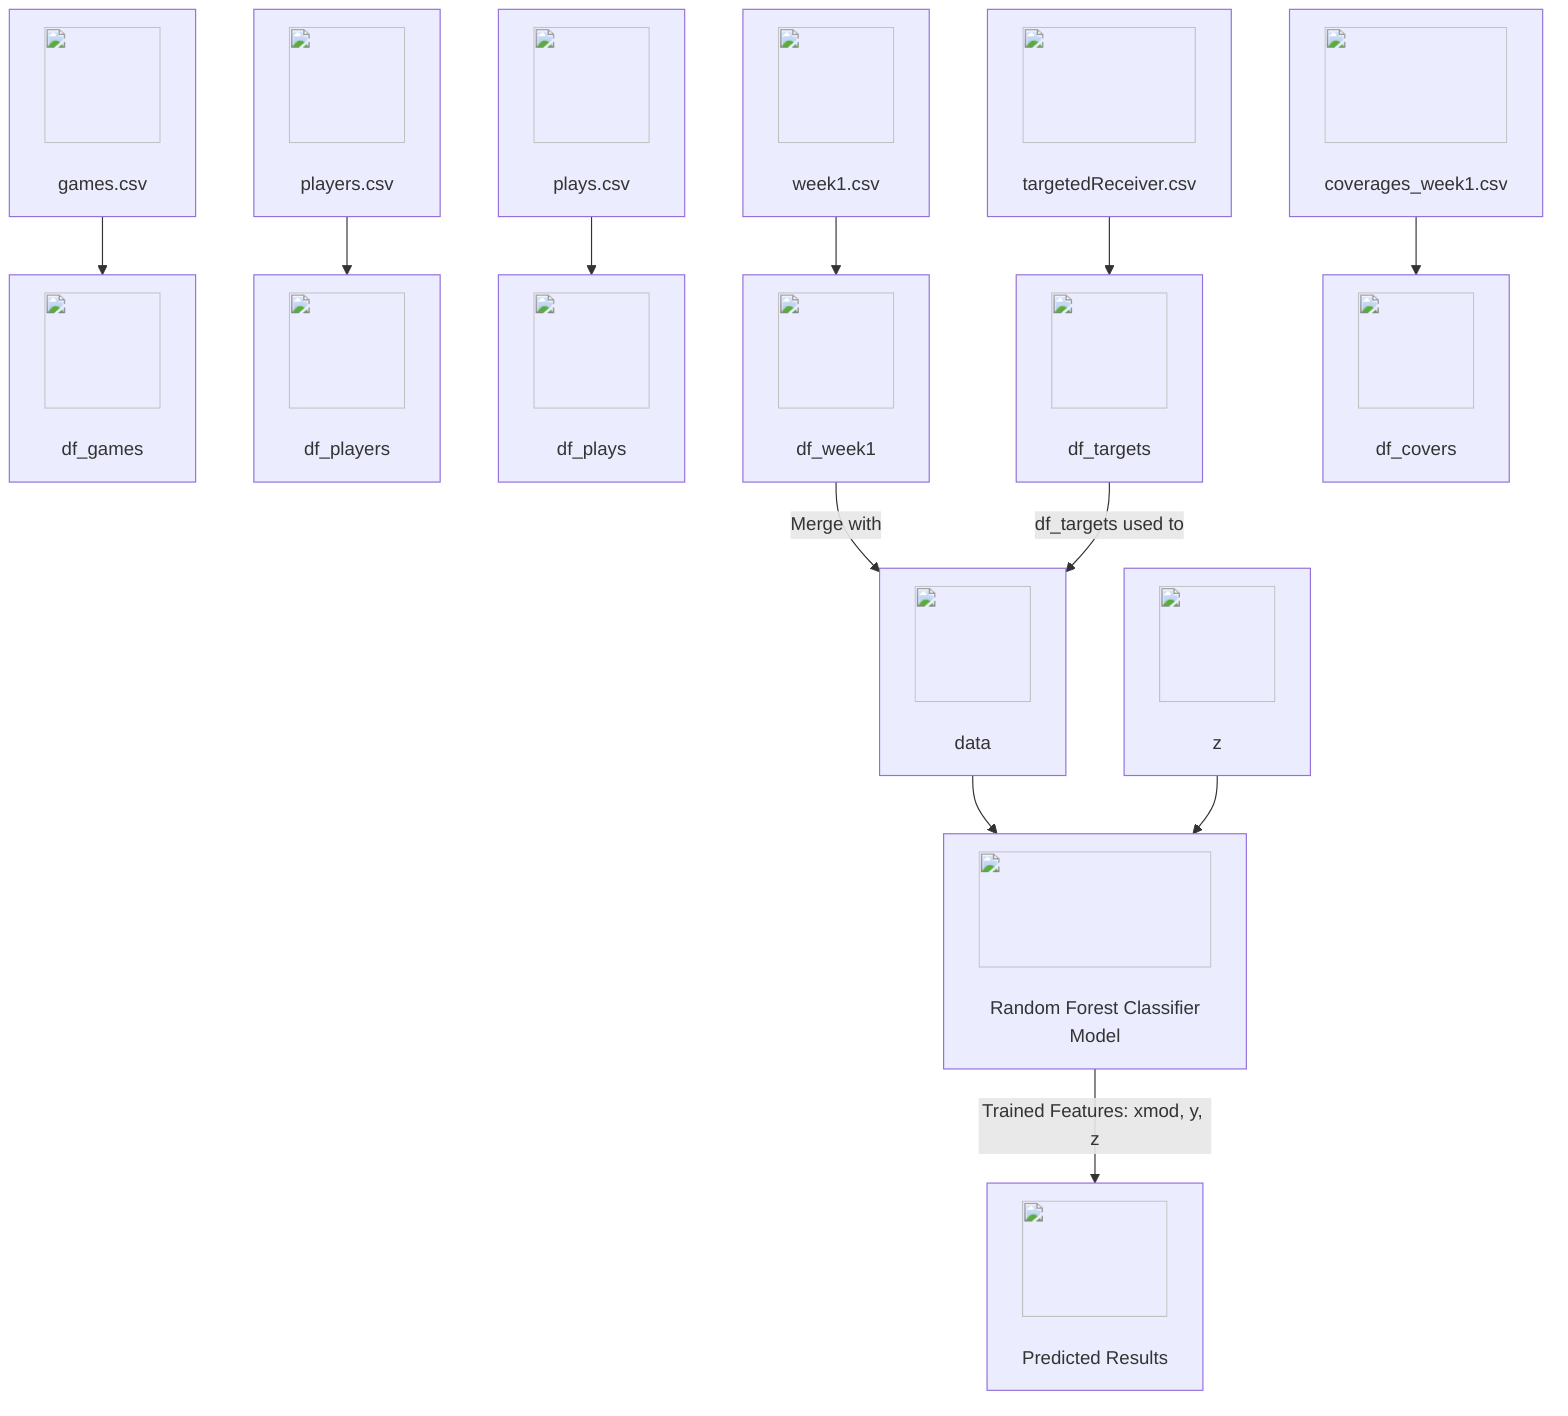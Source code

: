flowchart TD
    A1["<img src='icons/file.svg' width=100 height=100/> <br/> games.csv"]
    A2["<img src='icons/file.svg' width=100 height=100/> <br/> players.csv"]
    A3["<img src='icons/file.svg' width=100 height=100/> <br/> plays.csv"]
    A4["<img src='icons/file.svg' width=100 height=100/> <br/> week1.csv"]
    A5["<img src='icons/file.svg' width=100 height=100/> <br/> targetedReceiver.csv"]
    A6["<img src='icons/file.svg' width=100 height=100/> <br/> coverages_week1.csv"]

    B1["<img src='icons/table.svg' width=100 height=100/> <br/> df_games"]
    B2["<img src='icons/table.svg' width=100 height=100/> <br/> df_players"]
    B3["<img src='icons/table.svg' width=100 height=100/> <br/> df_plays"]
    B4["<img src='icons/table.svg' width=100 height=100/> <br/> df_week1"]
    B5["<img src='icons/table.svg' width=100 height=100/> <br/> df_targets"]
    B6["<img src='icons/table.svg' width=100 height=100/> <br/> df_covers"]
    B7["<img src='icons/table.svg' width=100 height=100/> <br/> data"]
    B8["<img src='icons/brain.svg' width=100 height=100/> <br/> z"]

    A1 --> B1
    A2 --> B2
    A3 --> B3
    A4 --> B4
    A5 --> B5
    A6 --> B6

    B4 -->|Merge with| B7
    B5 -->|df_targets used to| B7
    B7 --> C["<img src='icons/brain.svg' width=100 height=100/> <br/> Random Forest Classifier Model"]
    B8 --> C

    C -->|Trained Features: xmod, y, z| D["<img src='icons/image.svg' width=100 height=100/> <br/> Predicted Results"]